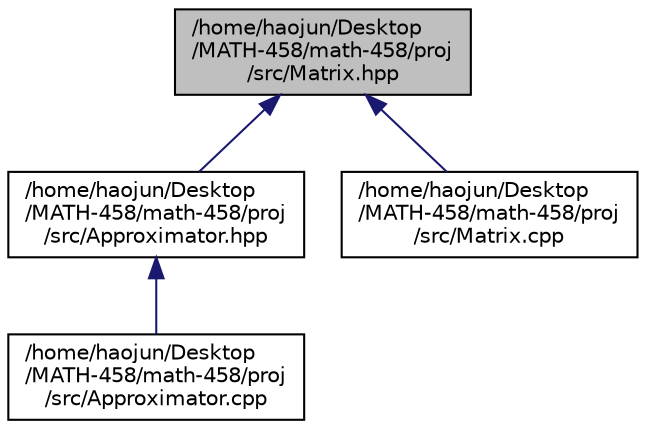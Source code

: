 digraph "/home/haojun/Desktop/MATH-458/math-458/proj/src/Matrix.hpp"
{
  edge [fontname="Helvetica",fontsize="10",labelfontname="Helvetica",labelfontsize="10"];
  node [fontname="Helvetica",fontsize="10",shape=record];
  Node3 [label="/home/haojun/Desktop\l/MATH-458/math-458/proj\l/src/Matrix.hpp",height=0.2,width=0.4,color="black", fillcolor="grey75", style="filled", fontcolor="black"];
  Node3 -> Node4 [dir="back",color="midnightblue",fontsize="10",style="solid",fontname="Helvetica"];
  Node4 [label="/home/haojun/Desktop\l/MATH-458/math-458/proj\l/src/Approximator.hpp",height=0.2,width=0.4,color="black", fillcolor="white", style="filled",URL="$_approximator_8hpp.html"];
  Node4 -> Node5 [dir="back",color="midnightblue",fontsize="10",style="solid",fontname="Helvetica"];
  Node5 [label="/home/haojun/Desktop\l/MATH-458/math-458/proj\l/src/Approximator.cpp",height=0.2,width=0.4,color="black", fillcolor="white", style="filled",URL="$_approximator_8cpp.html"];
  Node3 -> Node6 [dir="back",color="midnightblue",fontsize="10",style="solid",fontname="Helvetica"];
  Node6 [label="/home/haojun/Desktop\l/MATH-458/math-458/proj\l/src/Matrix.cpp",height=0.2,width=0.4,color="black", fillcolor="white", style="filled",URL="$_matrix_8cpp.html"];
}
